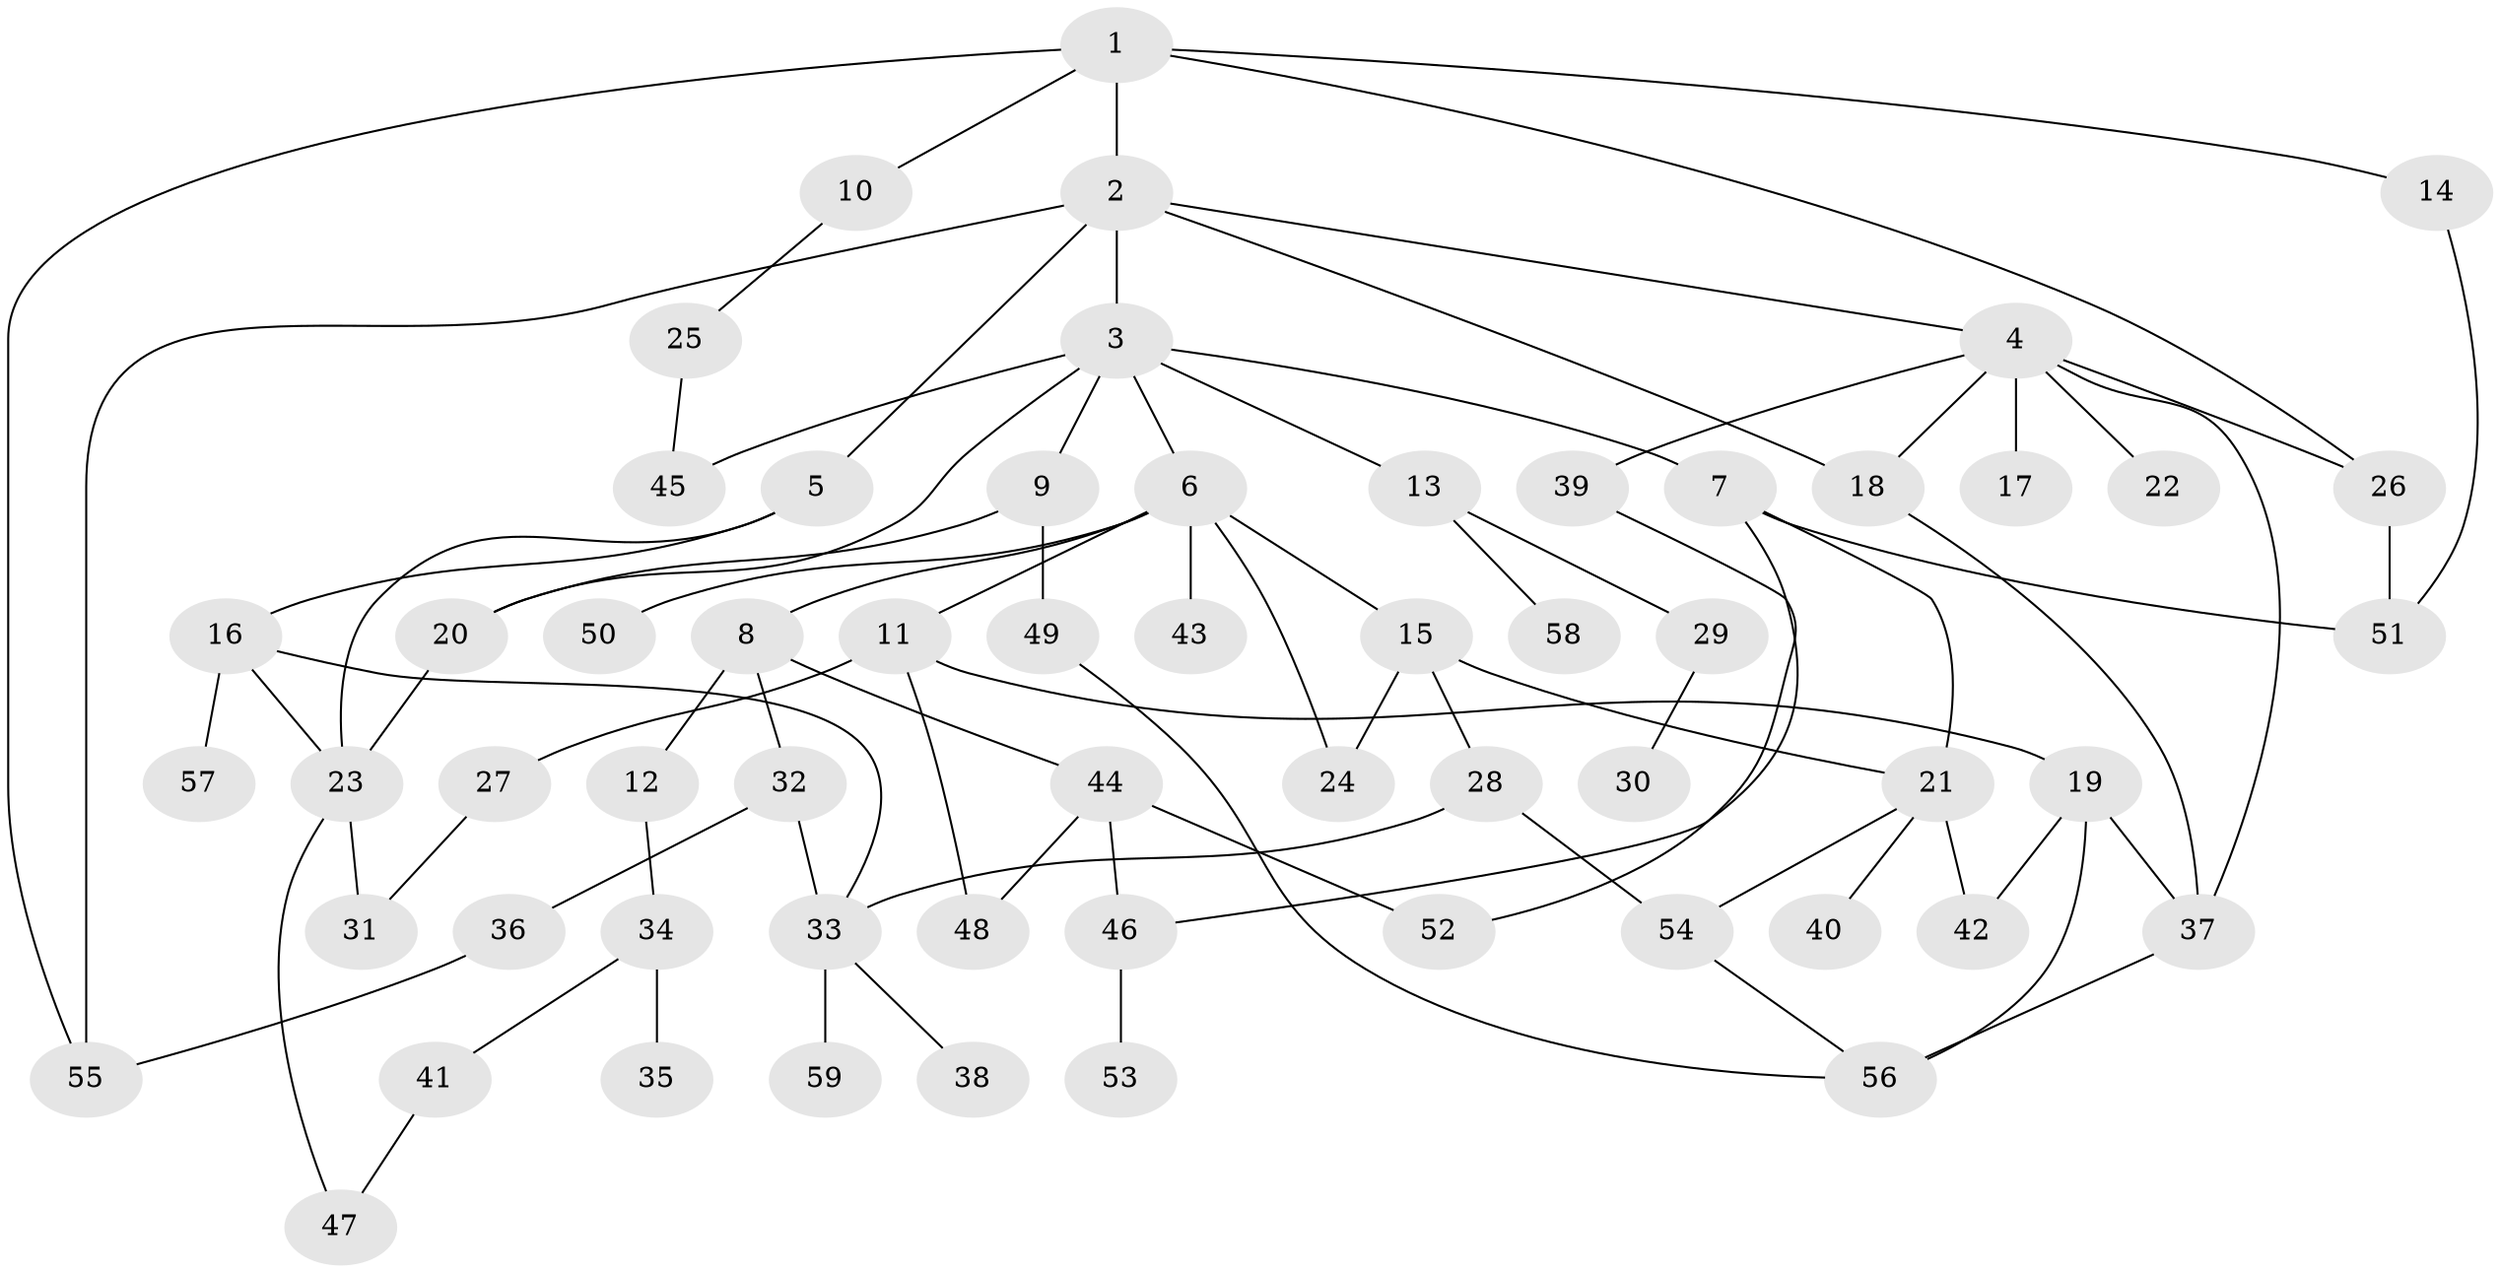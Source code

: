 // coarse degree distribution, {4: 0.19444444444444445, 6: 0.05555555555555555, 9: 0.027777777777777776, 7: 0.027777777777777776, 3: 0.16666666666666666, 5: 0.05555555555555555, 2: 0.3055555555555556, 1: 0.16666666666666666}
// Generated by graph-tools (version 1.1) at 2025/41/03/06/25 10:41:26]
// undirected, 59 vertices, 84 edges
graph export_dot {
graph [start="1"]
  node [color=gray90,style=filled];
  1;
  2;
  3;
  4;
  5;
  6;
  7;
  8;
  9;
  10;
  11;
  12;
  13;
  14;
  15;
  16;
  17;
  18;
  19;
  20;
  21;
  22;
  23;
  24;
  25;
  26;
  27;
  28;
  29;
  30;
  31;
  32;
  33;
  34;
  35;
  36;
  37;
  38;
  39;
  40;
  41;
  42;
  43;
  44;
  45;
  46;
  47;
  48;
  49;
  50;
  51;
  52;
  53;
  54;
  55;
  56;
  57;
  58;
  59;
  1 -- 2;
  1 -- 10;
  1 -- 14;
  1 -- 55;
  1 -- 26;
  2 -- 3;
  2 -- 4;
  2 -- 5;
  2 -- 18;
  2 -- 55;
  3 -- 6;
  3 -- 7;
  3 -- 9;
  3 -- 13;
  3 -- 45;
  3 -- 20;
  4 -- 17;
  4 -- 18;
  4 -- 22;
  4 -- 26;
  4 -- 39;
  4 -- 37;
  5 -- 16;
  5 -- 23;
  6 -- 8;
  6 -- 11;
  6 -- 15;
  6 -- 43;
  6 -- 50;
  6 -- 24;
  7 -- 46;
  7 -- 51;
  7 -- 21;
  8 -- 12;
  8 -- 32;
  8 -- 44;
  9 -- 20;
  9 -- 49;
  10 -- 25;
  11 -- 19;
  11 -- 27;
  11 -- 48;
  12 -- 34;
  13 -- 29;
  13 -- 58;
  14 -- 51;
  15 -- 21;
  15 -- 24;
  15 -- 28;
  16 -- 57;
  16 -- 33;
  16 -- 23;
  18 -- 37;
  19 -- 42;
  19 -- 37;
  19 -- 56;
  20 -- 23;
  21 -- 40;
  21 -- 42;
  21 -- 54;
  23 -- 31;
  23 -- 47;
  25 -- 45;
  26 -- 51;
  27 -- 31;
  28 -- 33;
  28 -- 54;
  29 -- 30;
  32 -- 33;
  32 -- 36;
  33 -- 38;
  33 -- 59;
  34 -- 35;
  34 -- 41;
  36 -- 55;
  37 -- 56;
  39 -- 52;
  41 -- 47;
  44 -- 46;
  44 -- 48;
  44 -- 52;
  46 -- 53;
  49 -- 56;
  54 -- 56;
}
